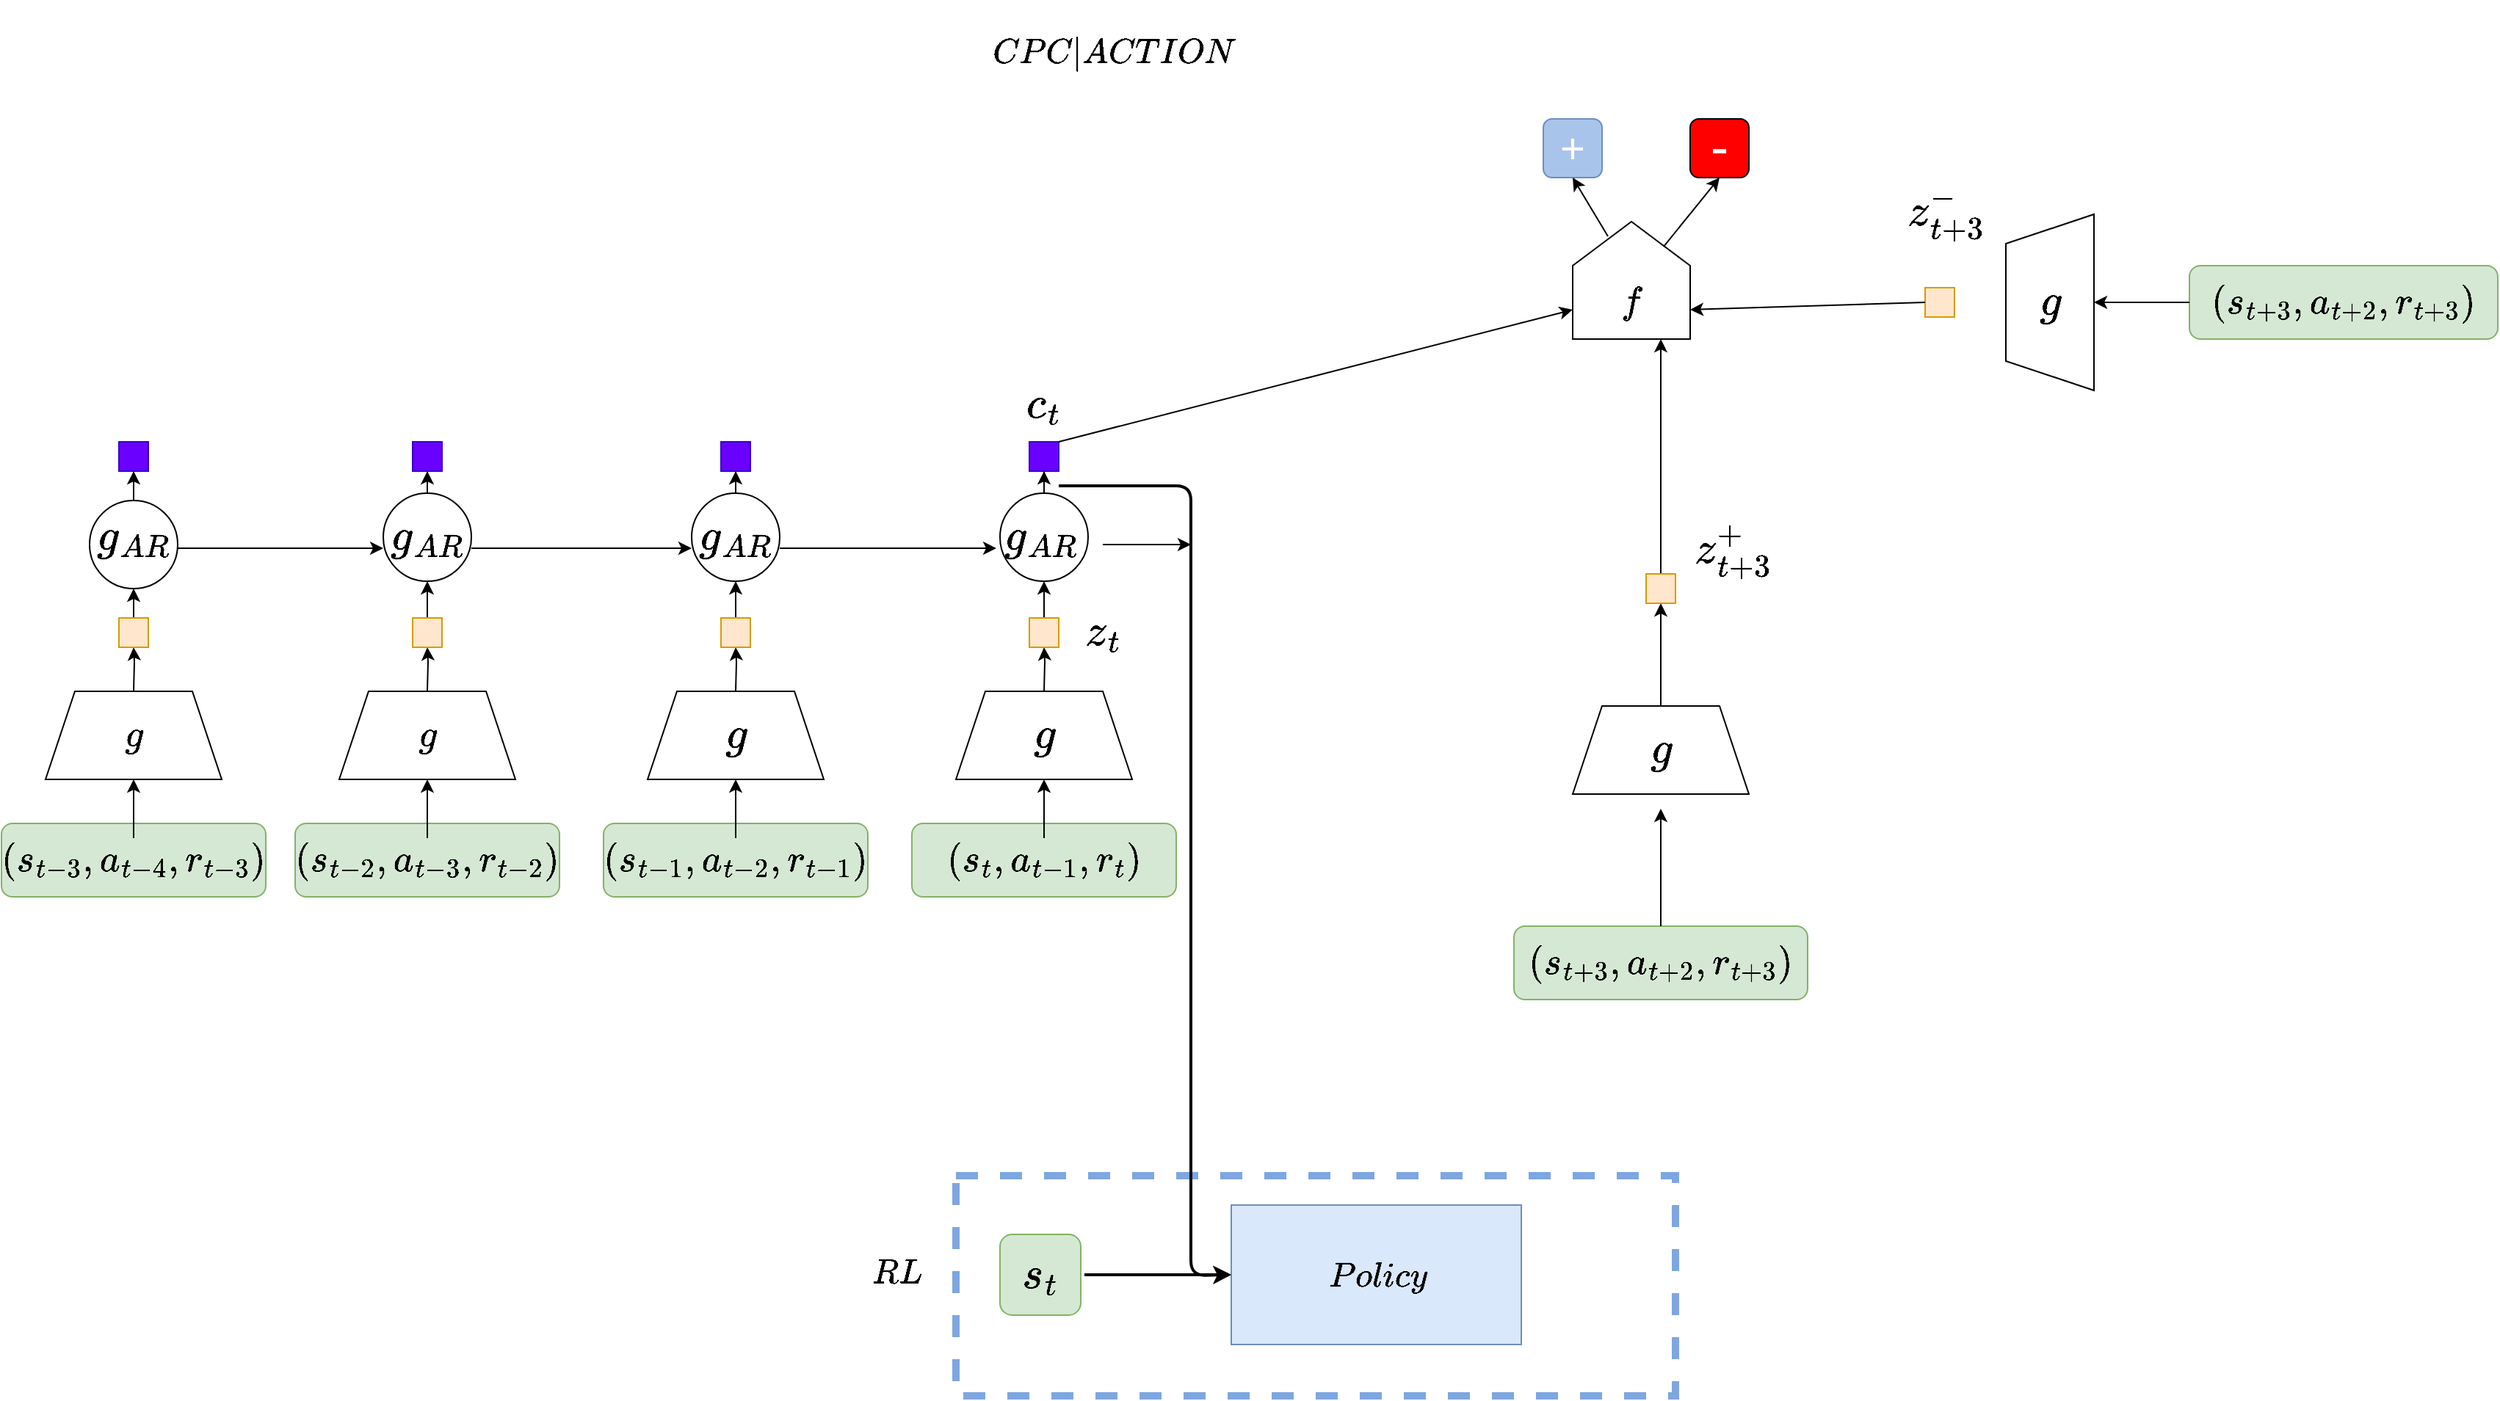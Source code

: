 <mxfile version="20.8.20" type="device"><diagram id="CyMAxUkuOXghfvWhRen1" name="Page-1"><mxGraphModel dx="1434" dy="1873" grid="1" gridSize="10" guides="1" tooltips="1" connect="1" arrows="1" fold="1" page="1" pageScale="1" pageWidth="850" pageHeight="1100" math="1" shadow="0"><root><mxCell id="0"/><mxCell id="1" parent="0"/><mxCell id="aqZKn-ufJbXnT0UO_czv-86" value="" style="rounded=1;whiteSpace=wrap;html=1;fillColor=#d5e8d4;strokeColor=#82b366;" parent="1" vertex="1"><mxGeometry x="1070" y="420" width="200" height="50" as="geometry"/></mxCell><mxCell id="aqZKn-ufJbXnT0UO_czv-88" value="&lt;font style=&quot;font-size: 22px;&quot;&gt;$$(s_{t+3},a_{t+2}, r_{t+3})$$&lt;/font&gt;" style="text;html=1;strokeColor=none;fillColor=none;align=center;verticalAlign=middle;whiteSpace=wrap;rounded=0;fontSize=20;" parent="1" vertex="1"><mxGeometry x="1140" y="430" width="60" height="30" as="geometry"/></mxCell><mxCell id="oOkVz9c4AEn5PBh19D1F-2" value="" style="rounded=1;whiteSpace=wrap;html=1;fillColor=#d5e8d4;strokeColor=#82b366;" vertex="1" parent="1"><mxGeometry x="1530" y="-30" width="210" height="50" as="geometry"/></mxCell><mxCell id="oOkVz9c4AEn5PBh19D1F-3" value="&lt;font style=&quot;font-size: 22px;&quot;&gt;$$(s_{t+3},a_{t+2}, r_{t+3})$$&lt;/font&gt;" style="text;html=1;strokeColor=none;fillColor=none;align=center;verticalAlign=middle;whiteSpace=wrap;rounded=0;fontSize=20;" vertex="1" parent="1"><mxGeometry x="1605" y="-20" width="60" height="30" as="geometry"/></mxCell><mxCell id="oOkVz9c4AEn5PBh19D1F-17" value="" style="edgeStyle=orthogonalEdgeStyle;rounded=0;orthogonalLoop=1;jettySize=auto;html=1;" edge="1" parent="1" source="oOkVz9c4AEn5PBh19D1F-2" target="oOkVz9c4AEn5PBh19D1F-9"><mxGeometry relative="1" as="geometry"/></mxCell><mxCell id="aqZKn-ufJbXnT0UO_czv-204" value="" style="rounded=0;whiteSpace=wrap;html=1;strokeWidth=5;fontSize=20;fontColor=#000000;fillColor=none;shadow=0;dashed=1;glass=0;strokeColor=#7EA6E0;" parent="1" vertex="1"><mxGeometry x="690" y="590" width="490" height="150" as="geometry"/></mxCell><mxCell id="aqZKn-ufJbXnT0UO_czv-11" value="" style="edgeStyle=orthogonalEdgeStyle;rounded=0;orthogonalLoop=1;jettySize=auto;html=1;fontSize=20;" parent="1" target="aqZKn-ufJbXnT0UO_czv-10" edge="1"><mxGeometry relative="1" as="geometry"><mxPoint x="130" y="260" as="sourcePoint"/></mxGeometry></mxCell><mxCell id="aqZKn-ufJbXnT0UO_czv-3" value="" style="rounded=1;whiteSpace=wrap;html=1;fillColor=#d5e8d4;strokeColor=#82b366;" parent="1" vertex="1"><mxGeometry x="40" y="350" width="180" height="50" as="geometry"/></mxCell><mxCell id="aqZKn-ufJbXnT0UO_czv-7" value="" style="edgeStyle=orthogonalEdgeStyle;rounded=0;orthogonalLoop=1;jettySize=auto;html=1;fontSize=20;" parent="1" source="aqZKn-ufJbXnT0UO_czv-4" edge="1"><mxGeometry relative="1" as="geometry"><mxPoint x="130" y="320" as="targetPoint"/></mxGeometry></mxCell><mxCell id="aqZKn-ufJbXnT0UO_czv-4" value="&lt;font style=&quot;font-size: 22px;&quot;&gt;$$(s_{t-3}, a_{t-4}, r_{t-3})$$&lt;/font&gt;" style="text;html=1;strokeColor=none;fillColor=none;align=center;verticalAlign=middle;whiteSpace=wrap;rounded=0;fontSize=20;" parent="1" vertex="1"><mxGeometry x="100" y="360" width="60" height="30" as="geometry"/></mxCell><mxCell id="aqZKn-ufJbXnT0UO_czv-13" value="" style="edgeStyle=orthogonalEdgeStyle;rounded=0;orthogonalLoop=1;jettySize=auto;html=1;fontSize=20;" parent="1" source="aqZKn-ufJbXnT0UO_czv-10" target="aqZKn-ufJbXnT0UO_czv-12" edge="1"><mxGeometry relative="1" as="geometry"/></mxCell><mxCell id="aqZKn-ufJbXnT0UO_czv-10" value="" style="rounded=0;whiteSpace=wrap;html=1;fontSize=20;fillColor=#ffe6cc;strokeColor=#d79b00;" parent="1" vertex="1"><mxGeometry x="120" y="210" width="20" height="20" as="geometry"/></mxCell><mxCell id="aqZKn-ufJbXnT0UO_czv-15" value="" style="edgeStyle=orthogonalEdgeStyle;rounded=0;orthogonalLoop=1;jettySize=auto;html=1;fontSize=20;" parent="1" source="aqZKn-ufJbXnT0UO_czv-12" target="aqZKn-ufJbXnT0UO_czv-14" edge="1"><mxGeometry relative="1" as="geometry"/></mxCell><mxCell id="aqZKn-ufJbXnT0UO_czv-12" value="" style="ellipse;whiteSpace=wrap;html=1;fontSize=20;" parent="1" vertex="1"><mxGeometry x="100" y="130" width="60" height="60" as="geometry"/></mxCell><mxCell id="aqZKn-ufJbXnT0UO_czv-14" value="" style="rounded=0;whiteSpace=wrap;html=1;fontSize=20;fillColor=#6a00ff;strokeColor=#3700CC;fontColor=#ffffff;" parent="1" vertex="1"><mxGeometry x="120" y="90" width="20" height="20" as="geometry"/></mxCell><mxCell id="aqZKn-ufJbXnT0UO_czv-16" value="&lt;span style=&quot;font-weight: normal;&quot;&gt;&lt;font style=&quot;font-size: 26px;&quot;&gt;$$g_{AR}$$&lt;/font&gt;&lt;/span&gt;" style="text;html=1;align=center;verticalAlign=middle;whiteSpace=wrap;rounded=0;fontSize=14;fontStyle=1" parent="1" vertex="1"><mxGeometry x="100" y="140" width="60" height="30" as="geometry"/></mxCell><mxCell id="aqZKn-ufJbXnT0UO_czv-18" value="" style="edgeStyle=orthogonalEdgeStyle;rounded=0;orthogonalLoop=1;jettySize=auto;html=1;fontSize=20;" parent="1" target="aqZKn-ufJbXnT0UO_czv-25" edge="1"><mxGeometry relative="1" as="geometry"><mxPoint x="330" y="260" as="sourcePoint"/></mxGeometry></mxCell><mxCell id="aqZKn-ufJbXnT0UO_czv-21" value="" style="rounded=1;whiteSpace=wrap;html=1;fillColor=#d5e8d4;strokeColor=#82b366;" parent="1" vertex="1"><mxGeometry x="240" y="350" width="180" height="50" as="geometry"/></mxCell><mxCell id="aqZKn-ufJbXnT0UO_czv-22" value="" style="edgeStyle=orthogonalEdgeStyle;rounded=0;orthogonalLoop=1;jettySize=auto;html=1;fontSize=20;" parent="1" source="aqZKn-ufJbXnT0UO_czv-23" edge="1"><mxGeometry relative="1" as="geometry"><mxPoint x="330" y="320" as="targetPoint"/></mxGeometry></mxCell><mxCell id="aqZKn-ufJbXnT0UO_czv-23" value="&lt;font style=&quot;font-size: 22px;&quot;&gt;$$(s_{t-2}, a_{t-3}, r_{t-2})$$&lt;/font&gt;" style="text;html=1;strokeColor=none;fillColor=none;align=center;verticalAlign=middle;whiteSpace=wrap;rounded=0;fontSize=20;" parent="1" vertex="1"><mxGeometry x="300" y="360" width="60" height="30" as="geometry"/></mxCell><mxCell id="aqZKn-ufJbXnT0UO_czv-24" value="" style="edgeStyle=orthogonalEdgeStyle;rounded=0;orthogonalLoop=1;jettySize=auto;html=1;fontSize=20;" parent="1" source="aqZKn-ufJbXnT0UO_czv-25" target="aqZKn-ufJbXnT0UO_czv-27" edge="1"><mxGeometry relative="1" as="geometry"/></mxCell><mxCell id="aqZKn-ufJbXnT0UO_czv-25" value="" style="rounded=0;whiteSpace=wrap;html=1;fontSize=20;fillColor=#ffe6cc;strokeColor=#d79b00;" parent="1" vertex="1"><mxGeometry x="320" y="210" width="20" height="20" as="geometry"/></mxCell><mxCell id="aqZKn-ufJbXnT0UO_czv-26" value="" style="edgeStyle=orthogonalEdgeStyle;rounded=0;orthogonalLoop=1;jettySize=auto;html=1;fontSize=20;" parent="1" source="aqZKn-ufJbXnT0UO_czv-27" target="aqZKn-ufJbXnT0UO_czv-28" edge="1"><mxGeometry relative="1" as="geometry"/></mxCell><mxCell id="aqZKn-ufJbXnT0UO_czv-27" value="" style="ellipse;whiteSpace=wrap;html=1;fontSize=20;" parent="1" vertex="1"><mxGeometry x="300" y="125" width="60" height="60" as="geometry"/></mxCell><mxCell id="aqZKn-ufJbXnT0UO_czv-28" value="" style="rounded=0;whiteSpace=wrap;html=1;fontSize=20;fillColor=#6a00ff;strokeColor=#3700CC;fontColor=#ffffff;" parent="1" vertex="1"><mxGeometry x="320" y="90" width="20" height="20" as="geometry"/></mxCell><mxCell id="aqZKn-ufJbXnT0UO_czv-29" value="&lt;span style=&quot;font-weight: normal;&quot;&gt;&lt;font style=&quot;font-size: 26px;&quot;&gt;$$g_{AR}$$&lt;/font&gt;&lt;/span&gt;" style="text;html=1;align=center;verticalAlign=middle;whiteSpace=wrap;rounded=0;fontSize=14;fontStyle=1" parent="1" vertex="1"><mxGeometry x="300" y="140" width="60" height="30" as="geometry"/></mxCell><mxCell id="aqZKn-ufJbXnT0UO_czv-30" value="" style="edgeStyle=orthogonalEdgeStyle;rounded=0;orthogonalLoop=1;jettySize=auto;html=1;fontSize=20;" parent="1" target="aqZKn-ufJbXnT0UO_czv-37" edge="1"><mxGeometry relative="1" as="geometry"><mxPoint x="540" y="260" as="sourcePoint"/></mxGeometry></mxCell><mxCell id="aqZKn-ufJbXnT0UO_czv-33" value="" style="rounded=1;whiteSpace=wrap;html=1;fillColor=#d5e8d4;strokeColor=#82b366;" parent="1" vertex="1"><mxGeometry x="450" y="350" width="180" height="50" as="geometry"/></mxCell><mxCell id="aqZKn-ufJbXnT0UO_czv-34" value="" style="edgeStyle=orthogonalEdgeStyle;rounded=0;orthogonalLoop=1;jettySize=auto;html=1;fontSize=20;" parent="1" source="aqZKn-ufJbXnT0UO_czv-35" edge="1"><mxGeometry relative="1" as="geometry"><mxPoint x="540" y="320" as="targetPoint"/></mxGeometry></mxCell><mxCell id="aqZKn-ufJbXnT0UO_czv-35" value="&lt;font style=&quot;font-size: 22px;&quot;&gt;$$(s_{t-1}, a_{t-2}, r_{t-1})$$&lt;/font&gt;" style="text;html=1;strokeColor=none;fillColor=none;align=center;verticalAlign=middle;whiteSpace=wrap;rounded=0;fontSize=20;" parent="1" vertex="1"><mxGeometry x="510" y="360" width="60" height="30" as="geometry"/></mxCell><mxCell id="aqZKn-ufJbXnT0UO_czv-36" value="" style="edgeStyle=orthogonalEdgeStyle;rounded=0;orthogonalLoop=1;jettySize=auto;html=1;fontSize=20;" parent="1" source="aqZKn-ufJbXnT0UO_czv-37" target="aqZKn-ufJbXnT0UO_czv-39" edge="1"><mxGeometry relative="1" as="geometry"/></mxCell><mxCell id="aqZKn-ufJbXnT0UO_czv-37" value="" style="rounded=0;whiteSpace=wrap;html=1;fontSize=20;fillColor=#ffe6cc;strokeColor=#d79b00;" parent="1" vertex="1"><mxGeometry x="530" y="210" width="20" height="20" as="geometry"/></mxCell><mxCell id="aqZKn-ufJbXnT0UO_czv-38" value="" style="edgeStyle=orthogonalEdgeStyle;rounded=0;orthogonalLoop=1;jettySize=auto;html=1;fontSize=20;" parent="1" source="aqZKn-ufJbXnT0UO_czv-39" target="aqZKn-ufJbXnT0UO_czv-40" edge="1"><mxGeometry relative="1" as="geometry"/></mxCell><mxCell id="aqZKn-ufJbXnT0UO_czv-39" value="" style="ellipse;whiteSpace=wrap;html=1;fontSize=20;" parent="1" vertex="1"><mxGeometry x="510" y="125" width="60" height="60" as="geometry"/></mxCell><mxCell id="aqZKn-ufJbXnT0UO_czv-40" value="" style="rounded=0;whiteSpace=wrap;html=1;fontSize=20;fillColor=#6a00ff;strokeColor=#3700CC;fontColor=#ffffff;" parent="1" vertex="1"><mxGeometry x="530" y="90" width="20" height="20" as="geometry"/></mxCell><mxCell id="aqZKn-ufJbXnT0UO_czv-41" value="&lt;span style=&quot;font-weight: normal;&quot;&gt;&lt;font style=&quot;font-size: 26px;&quot;&gt;$$g_{AR}$$&lt;/font&gt;&lt;/span&gt;" style="text;html=1;align=center;verticalAlign=middle;whiteSpace=wrap;rounded=0;fontSize=14;fontStyle=1" parent="1" vertex="1"><mxGeometry x="510" y="140" width="60" height="30" as="geometry"/></mxCell><mxCell id="aqZKn-ufJbXnT0UO_czv-42" value="" style="edgeStyle=orthogonalEdgeStyle;rounded=0;orthogonalLoop=1;jettySize=auto;html=1;fontSize=20;" parent="1" target="aqZKn-ufJbXnT0UO_czv-49" edge="1"><mxGeometry relative="1" as="geometry"><mxPoint x="750" y="260" as="sourcePoint"/></mxGeometry></mxCell><mxCell id="aqZKn-ufJbXnT0UO_czv-45" value="" style="rounded=1;whiteSpace=wrap;html=1;fillColor=#d5e8d4;strokeColor=#82b366;" parent="1" vertex="1"><mxGeometry x="660" y="350" width="180" height="50" as="geometry"/></mxCell><mxCell id="aqZKn-ufJbXnT0UO_czv-46" value="" style="edgeStyle=orthogonalEdgeStyle;rounded=0;orthogonalLoop=1;jettySize=auto;html=1;fontSize=20;" parent="1" source="aqZKn-ufJbXnT0UO_czv-47" edge="1"><mxGeometry relative="1" as="geometry"><mxPoint x="750" y="320" as="targetPoint"/></mxGeometry></mxCell><mxCell id="aqZKn-ufJbXnT0UO_czv-47" value="&lt;font style=&quot;font-size: 22px;&quot;&gt;$$(s_{t}, a_{t-1}, r_{t})$$&lt;/font&gt;" style="text;html=1;strokeColor=none;fillColor=none;align=center;verticalAlign=middle;whiteSpace=wrap;rounded=0;fontSize=20;" parent="1" vertex="1"><mxGeometry x="720" y="360" width="60" height="30" as="geometry"/></mxCell><mxCell id="aqZKn-ufJbXnT0UO_czv-48" value="" style="edgeStyle=orthogonalEdgeStyle;rounded=0;orthogonalLoop=1;jettySize=auto;html=1;fontSize=20;" parent="1" source="aqZKn-ufJbXnT0UO_czv-49" target="aqZKn-ufJbXnT0UO_czv-51" edge="1"><mxGeometry relative="1" as="geometry"/></mxCell><mxCell id="aqZKn-ufJbXnT0UO_czv-49" value="" style="rounded=0;whiteSpace=wrap;html=1;fontSize=20;fillColor=#ffe6cc;strokeColor=#d79b00;" parent="1" vertex="1"><mxGeometry x="740" y="210" width="20" height="20" as="geometry"/></mxCell><mxCell id="aqZKn-ufJbXnT0UO_czv-50" value="" style="edgeStyle=orthogonalEdgeStyle;rounded=0;orthogonalLoop=1;jettySize=auto;html=1;fontSize=20;" parent="1" source="aqZKn-ufJbXnT0UO_czv-51" target="aqZKn-ufJbXnT0UO_czv-52" edge="1"><mxGeometry relative="1" as="geometry"/></mxCell><mxCell id="aqZKn-ufJbXnT0UO_czv-51" value="" style="ellipse;whiteSpace=wrap;html=1;fontSize=20;" parent="1" vertex="1"><mxGeometry x="720" y="125" width="60" height="60" as="geometry"/></mxCell><mxCell id="aqZKn-ufJbXnT0UO_czv-52" value="" style="rounded=0;whiteSpace=wrap;html=1;fontSize=20;fillColor=#6a00ff;strokeColor=#3700CC;fontColor=#ffffff;" parent="1" vertex="1"><mxGeometry x="740" y="90" width="20" height="20" as="geometry"/></mxCell><mxCell id="aqZKn-ufJbXnT0UO_czv-67" value="$$c_t$$" style="text;html=1;strokeColor=none;fillColor=none;align=center;verticalAlign=middle;whiteSpace=wrap;rounded=0;fontSize=26;" parent="1" vertex="1"><mxGeometry x="720" y="50" width="60" height="30" as="geometry"/></mxCell><mxCell id="aqZKn-ufJbXnT0UO_czv-68" value="$$z_t$$" style="text;html=1;strokeColor=none;fillColor=none;align=center;verticalAlign=middle;whiteSpace=wrap;rounded=0;fontSize=26;" parent="1" vertex="1"><mxGeometry x="760" y="205" width="60" height="30" as="geometry"/></mxCell><mxCell id="aqZKn-ufJbXnT0UO_czv-92" value="$$z_{t+3}^{+}$$" style="text;html=1;strokeColor=none;fillColor=none;align=center;verticalAlign=middle;whiteSpace=wrap;rounded=0;fontSize=26;" parent="1" vertex="1"><mxGeometry x="1190" y="150" width="60" height="30" as="geometry"/></mxCell><mxCell id="aqZKn-ufJbXnT0UO_czv-102" value="" style="shape=trapezoid;perimeter=trapezoidPerimeter;whiteSpace=wrap;html=1;fixedSize=1;fontSize=26;" parent="1" vertex="1"><mxGeometry x="270" y="260" width="120" height="60" as="geometry"/></mxCell><mxCell id="aqZKn-ufJbXnT0UO_czv-103" value="&lt;font style=&quot;font-size: 22px;&quot;&gt;$$g$$&lt;/font&gt;" style="text;html=1;strokeColor=none;fillColor=none;align=center;verticalAlign=middle;whiteSpace=wrap;rounded=0;fontSize=20;" parent="1" vertex="1"><mxGeometry x="300" y="275" width="60" height="30" as="geometry"/></mxCell><mxCell id="aqZKn-ufJbXnT0UO_czv-104" value="" style="shape=trapezoid;perimeter=trapezoidPerimeter;whiteSpace=wrap;html=1;fixedSize=1;fontSize=26;" parent="1" vertex="1"><mxGeometry x="480" y="260" width="120" height="60" as="geometry"/></mxCell><mxCell id="aqZKn-ufJbXnT0UO_czv-105" value="&lt;font style=&quot;font-size: 26px;&quot;&gt;$$g$$&lt;/font&gt;" style="text;html=1;strokeColor=none;fillColor=none;align=center;verticalAlign=middle;whiteSpace=wrap;rounded=0;fontSize=20;" parent="1" vertex="1"><mxGeometry x="510" y="275" width="60" height="30" as="geometry"/></mxCell><mxCell id="aqZKn-ufJbXnT0UO_czv-106" value="" style="shape=trapezoid;perimeter=trapezoidPerimeter;whiteSpace=wrap;html=1;fixedSize=1;fontSize=26;" parent="1" vertex="1"><mxGeometry x="690" y="260" width="120" height="60" as="geometry"/></mxCell><mxCell id="aqZKn-ufJbXnT0UO_czv-107" value="&lt;font style=&quot;font-size: 26px;&quot;&gt;$$g$$&lt;/font&gt;" style="text;html=1;strokeColor=none;fillColor=none;align=center;verticalAlign=middle;whiteSpace=wrap;rounded=0;fontSize=20;" parent="1" vertex="1"><mxGeometry x="720" y="275" width="60" height="30" as="geometry"/></mxCell><mxCell id="oOkVz9c4AEn5PBh19D1F-20" value="" style="edgeStyle=orthogonalEdgeStyle;rounded=0;orthogonalLoop=1;jettySize=auto;html=1;" edge="1" parent="1" source="aqZKn-ufJbXnT0UO_czv-112" target="aqZKn-ufJbXnT0UO_czv-89"><mxGeometry relative="1" as="geometry"><Array as="points"><mxPoint x="1170" y="230"/><mxPoint x="1170" y="230"/></Array></mxGeometry></mxCell><mxCell id="aqZKn-ufJbXnT0UO_czv-112" value="" style="shape=trapezoid;perimeter=trapezoidPerimeter;whiteSpace=wrap;html=1;fixedSize=1;fontSize=26;" parent="1" vertex="1"><mxGeometry x="1110" y="270" width="120" height="60" as="geometry"/></mxCell><mxCell id="aqZKn-ufJbXnT0UO_czv-113" value="&lt;font style=&quot;font-size: 26px;&quot;&gt;$$g$$&lt;/font&gt;" style="text;html=1;strokeColor=none;fillColor=none;align=center;verticalAlign=middle;whiteSpace=wrap;rounded=0;fontSize=20;" parent="1" vertex="1"><mxGeometry x="1140" y="285" width="60" height="30" as="geometry"/></mxCell><mxCell id="aqZKn-ufJbXnT0UO_czv-114" value="" style="shape=offPageConnector;whiteSpace=wrap;html=1;fontSize=26;rotation=-180;" parent="1" vertex="1"><mxGeometry x="1110" y="-60" width="80" height="80" as="geometry"/></mxCell><mxCell id="aqZKn-ufJbXnT0UO_czv-115" value="&lt;font style=&quot;font-size: 22px;&quot;&gt;$$f$$&lt;/font&gt;" style="text;html=1;strokeColor=none;fillColor=none;align=center;verticalAlign=middle;whiteSpace=wrap;rounded=0;fontSize=20;" parent="1" vertex="1"><mxGeometry x="1120" y="-20" width="60" height="30" as="geometry"/></mxCell><mxCell id="aqZKn-ufJbXnT0UO_czv-188" value="" style="rounded=1;whiteSpace=wrap;html=1;fillColor=#d5e8d4;strokeColor=#82b366;" parent="1" vertex="1"><mxGeometry x="720" y="630" width="55" height="55" as="geometry"/></mxCell><mxCell id="aqZKn-ufJbXnT0UO_czv-195" value="" style="edgeStyle=orthogonalEdgeStyle;rounded=1;sketch=0;orthogonalLoop=1;jettySize=auto;html=1;strokeWidth=2;fontSize=26;fontColor=#000000;" parent="1" source="aqZKn-ufJbXnT0UO_czv-189" target="aqZKn-ufJbXnT0UO_czv-191" edge="1"><mxGeometry relative="1" as="geometry"/></mxCell><mxCell id="aqZKn-ufJbXnT0UO_czv-189" value="&lt;font color=&quot;#000000&quot;&gt;$$s_{t}$$&lt;/font&gt;" style="text;html=1;strokeColor=none;fillColor=none;align=center;verticalAlign=middle;whiteSpace=wrap;rounded=0;fontSize=26;fontColor=#FF0000;" parent="1" vertex="1"><mxGeometry x="717.5" y="641.25" width="60" height="32.5" as="geometry"/></mxCell><mxCell id="aqZKn-ufJbXnT0UO_czv-191" value="&lt;font style=&quot;font-size: 20px;&quot;&gt;$$Policy$$&lt;/font&gt;" style="rounded=0;whiteSpace=wrap;html=1;fontSize=26;fillColor=#dae8fc;strokeColor=#6c8ebf;" parent="1" vertex="1"><mxGeometry x="877.5" y="610" width="197.5" height="95" as="geometry"/></mxCell><mxCell id="aqZKn-ufJbXnT0UO_czv-194" value="" style="endArrow=classic;html=1;rounded=1;sketch=0;fontSize=26;fontColor=#000000;strokeWidth=2;entryX=0;entryY=0.5;entryDx=0;entryDy=0;" parent="1" target="aqZKn-ufJbXnT0UO_czv-191" edge="1"><mxGeometry width="50" height="50" relative="1" as="geometry"><mxPoint x="760" y="120" as="sourcePoint"/><mxPoint x="840" y="660" as="targetPoint"/><Array as="points"><mxPoint x="850" y="120"/><mxPoint x="850" y="658"/></Array></mxGeometry></mxCell><mxCell id="aqZKn-ufJbXnT0UO_czv-202" value="$$CPC \vert ACTION$$" style="text;html=1;strokeColor=none;fillColor=none;align=center;verticalAlign=middle;whiteSpace=wrap;rounded=0;shadow=0;glass=0;dashed=1;strokeWidth=5;fontSize=20;fontColor=#000000;" parent="1" vertex="1"><mxGeometry x="767.5" y="-190" width="60" height="30" as="geometry"/></mxCell><mxCell id="aqZKn-ufJbXnT0UO_czv-205" value="$$RL$$" style="text;html=1;strokeColor=none;fillColor=none;align=center;verticalAlign=middle;whiteSpace=wrap;rounded=0;shadow=0;glass=0;dashed=1;strokeWidth=5;fontSize=20;fontColor=#000000;" parent="1" vertex="1"><mxGeometry x="620" y="641.25" width="60" height="30" as="geometry"/></mxCell><mxCell id="aqZKn-ufJbXnT0UO_czv-214" value="" style="shape=trapezoid;perimeter=trapezoidPerimeter;whiteSpace=wrap;html=1;fixedSize=1;fontSize=26;" parent="1" vertex="1"><mxGeometry x="70" y="260" width="120" height="60" as="geometry"/></mxCell><mxCell id="aqZKn-ufJbXnT0UO_czv-215" value="&lt;font style=&quot;font-size: 22px;&quot;&gt;$$g$$&lt;/font&gt;" style="text;html=1;strokeColor=none;fillColor=none;align=center;verticalAlign=middle;whiteSpace=wrap;rounded=0;fontSize=20;" parent="1" vertex="1"><mxGeometry x="100" y="275" width="60" height="30" as="geometry"/></mxCell><mxCell id="aqZKn-ufJbXnT0UO_czv-222" value="&lt;span style=&quot;font-weight: normal;&quot;&gt;&lt;font style=&quot;font-size: 26px;&quot;&gt;$$g_{AR}$$&lt;/font&gt;&lt;/span&gt;" style="text;html=1;align=center;verticalAlign=middle;whiteSpace=wrap;rounded=0;fontSize=14;fontStyle=1" parent="1" vertex="1"><mxGeometry x="717.5" y="140" width="60" height="30" as="geometry"/></mxCell><mxCell id="aqZKn-ufJbXnT0UO_czv-224" value="" style="endArrow=classic;html=1;rounded=0;sketch=0;strokeWidth=1;fontSize=26;fontColor=#000000;exitX=1;exitY=0.75;exitDx=0;exitDy=0;entryX=0;entryY=0.75;entryDx=0;entryDy=0;" parent="1" source="aqZKn-ufJbXnT0UO_czv-16" target="aqZKn-ufJbXnT0UO_czv-29" edge="1"><mxGeometry width="50" height="50" relative="1" as="geometry"><mxPoint x="470" y="290" as="sourcePoint"/><mxPoint x="520" y="240" as="targetPoint"/></mxGeometry></mxCell><mxCell id="aqZKn-ufJbXnT0UO_czv-225" value="" style="endArrow=classic;html=1;rounded=0;sketch=0;strokeWidth=1;fontSize=26;fontColor=#000000;exitX=1;exitY=0.75;exitDx=0;exitDy=0;entryX=0;entryY=0.75;entryDx=0;entryDy=0;" parent="1" source="aqZKn-ufJbXnT0UO_czv-29" target="aqZKn-ufJbXnT0UO_czv-41" edge="1"><mxGeometry width="50" height="50" relative="1" as="geometry"><mxPoint x="470" y="290" as="sourcePoint"/><mxPoint x="520" y="240" as="targetPoint"/></mxGeometry></mxCell><mxCell id="aqZKn-ufJbXnT0UO_czv-226" value="" style="endArrow=classic;html=1;rounded=0;sketch=0;strokeWidth=1;fontSize=26;fontColor=#000000;entryX=0;entryY=0.75;entryDx=0;entryDy=0;exitX=1;exitY=0.75;exitDx=0;exitDy=0;" parent="1" source="aqZKn-ufJbXnT0UO_czv-41" target="aqZKn-ufJbXnT0UO_czv-222" edge="1"><mxGeometry width="50" height="50" relative="1" as="geometry"><mxPoint x="520" y="240" as="sourcePoint"/><mxPoint x="470" y="290" as="targetPoint"/></mxGeometry></mxCell><mxCell id="aqZKn-ufJbXnT0UO_czv-234" value="" style="endArrow=classic;html=1;rounded=0;sketch=0;strokeWidth=1;fontSize=26;fontColor=#000000;" parent="1" edge="1"><mxGeometry width="50" height="50" relative="1" as="geometry"><mxPoint x="790" y="160" as="sourcePoint"/><mxPoint x="850" y="160" as="targetPoint"/></mxGeometry></mxCell><mxCell id="aqZKn-ufJbXnT0UO_czv-244" value="" style="endArrow=classic;html=1;sketch=0;strokeWidth=1;fontSize=26;fontColor=#000000;curved=1;entryX=0.25;entryY=0;entryDx=0;entryDy=0;startArrow=none;" parent="1" edge="1" target="aqZKn-ufJbXnT0UO_czv-114" source="aqZKn-ufJbXnT0UO_czv-89"><mxGeometry width="50" height="50" relative="1" as="geometry"><mxPoint x="1170" y="240" as="sourcePoint"/><mxPoint x="1364.33" y="75" as="targetPoint"/></mxGeometry></mxCell><mxCell id="oOkVz9c4AEn5PBh19D1F-1" value="" style="endArrow=classic;html=1;sketch=0;strokeWidth=1;fontSize=26;fontColor=#000000;curved=1;entryX=1;entryY=0.25;entryDx=0;entryDy=0;exitX=0.5;exitY=0;exitDx=0;exitDy=0;" edge="1" parent="1" target="aqZKn-ufJbXnT0UO_czv-114"><mxGeometry width="50" height="50" relative="1" as="geometry"><mxPoint x="760" y="90" as="sourcePoint"/><mxPoint x="930" y="-100" as="targetPoint"/></mxGeometry></mxCell><mxCell id="oOkVz9c4AEn5PBh19D1F-6" value="" style="rounded=0;whiteSpace=wrap;html=1;fontSize=20;fillColor=#ffe6cc;strokeColor=#d79b00;" vertex="1" parent="1"><mxGeometry x="1350" y="-15" width="20" height="20" as="geometry"/></mxCell><mxCell id="oOkVz9c4AEn5PBh19D1F-7" value="$$z_{t+3}^{-}$$" style="text;html=1;strokeColor=none;fillColor=none;align=center;verticalAlign=middle;whiteSpace=wrap;rounded=0;fontSize=26;" vertex="1" parent="1"><mxGeometry x="1335" y="-80" width="60" height="30" as="geometry"/></mxCell><mxCell id="oOkVz9c4AEn5PBh19D1F-8" value="" style="shape=trapezoid;perimeter=trapezoidPerimeter;whiteSpace=wrap;html=1;fixedSize=1;fontSize=26;rotation=-90;" vertex="1" parent="1"><mxGeometry x="1375" y="-35" width="120" height="60" as="geometry"/></mxCell><mxCell id="oOkVz9c4AEn5PBh19D1F-9" value="&lt;font style=&quot;font-size: 26px;&quot;&gt;$$g$$&lt;/font&gt;" style="text;html=1;strokeColor=none;fillColor=none;align=center;verticalAlign=middle;whiteSpace=wrap;rounded=0;fontSize=20;" vertex="1" parent="1"><mxGeometry x="1405" y="-20" width="60" height="30" as="geometry"/></mxCell><mxCell id="oOkVz9c4AEn5PBh19D1F-18" value="" style="endArrow=classic;html=1;sketch=0;strokeWidth=1;fontSize=26;fontColor=#000000;curved=1;entryX=0;entryY=0.25;entryDx=0;entryDy=0;exitX=0;exitY=0.5;exitDx=0;exitDy=0;" edge="1" parent="1" source="oOkVz9c4AEn5PBh19D1F-6" target="aqZKn-ufJbXnT0UO_czv-114"><mxGeometry width="50" height="50" relative="1" as="geometry"><mxPoint x="1375" y="220" as="sourcePoint"/><mxPoint x="1180" y="30" as="targetPoint"/></mxGeometry></mxCell><mxCell id="aqZKn-ufJbXnT0UO_czv-89" value="" style="rounded=0;whiteSpace=wrap;html=1;fontSize=20;fillColor=#ffe6cc;strokeColor=#d79b00;" parent="1" vertex="1"><mxGeometry x="1160" y="180" width="20" height="20" as="geometry"/></mxCell><mxCell id="oOkVz9c4AEn5PBh19D1F-28" value="" style="endArrow=classic;html=1;rounded=0;" edge="1" parent="1"><mxGeometry width="50" height="50" relative="1" as="geometry"><mxPoint x="1170" y="420" as="sourcePoint"/><mxPoint x="1170" y="340" as="targetPoint"/></mxGeometry></mxCell><mxCell id="oOkVz9c4AEn5PBh19D1F-29" value="+" style="rounded=1;whiteSpace=wrap;html=1;fillColor=#A9C4EB;strokeColor=#6c8ebf;fontSize=29;fontColor=#FFFFFF;" vertex="1" parent="1"><mxGeometry x="1090" y="-130" width="40" height="40" as="geometry"/></mxCell><mxCell id="oOkVz9c4AEn5PBh19D1F-30" value="-" style="rounded=1;whiteSpace=wrap;html=1;fillColor=#FF0000;fontSize=37;fontColor=#FFFFFF;" vertex="1" parent="1"><mxGeometry x="1190" y="-130" width="40" height="40" as="geometry"/></mxCell><mxCell id="oOkVz9c4AEn5PBh19D1F-31" value="" style="endArrow=classic;html=1;rounded=0;exitX=0.225;exitY=0.788;exitDx=0;exitDy=0;exitPerimeter=0;entryX=0.5;entryY=1;entryDx=0;entryDy=0;" edge="1" parent="1" source="aqZKn-ufJbXnT0UO_czv-114" target="oOkVz9c4AEn5PBh19D1F-30"><mxGeometry width="50" height="50" relative="1" as="geometry"><mxPoint x="1370" y="30" as="sourcePoint"/><mxPoint x="1420" y="-20" as="targetPoint"/></mxGeometry></mxCell><mxCell id="oOkVz9c4AEn5PBh19D1F-32" value="" style="endArrow=classic;html=1;rounded=0;exitX=0.7;exitY=0.875;exitDx=0;exitDy=0;exitPerimeter=0;entryX=0.5;entryY=1;entryDx=0;entryDy=0;" edge="1" parent="1" source="aqZKn-ufJbXnT0UO_czv-114" target="oOkVz9c4AEn5PBh19D1F-29"><mxGeometry width="50" height="50" relative="1" as="geometry"><mxPoint x="1182" y="-33" as="sourcePoint"/><mxPoint x="1220" y="-80" as="targetPoint"/></mxGeometry></mxCell></root></mxGraphModel></diagram></mxfile>